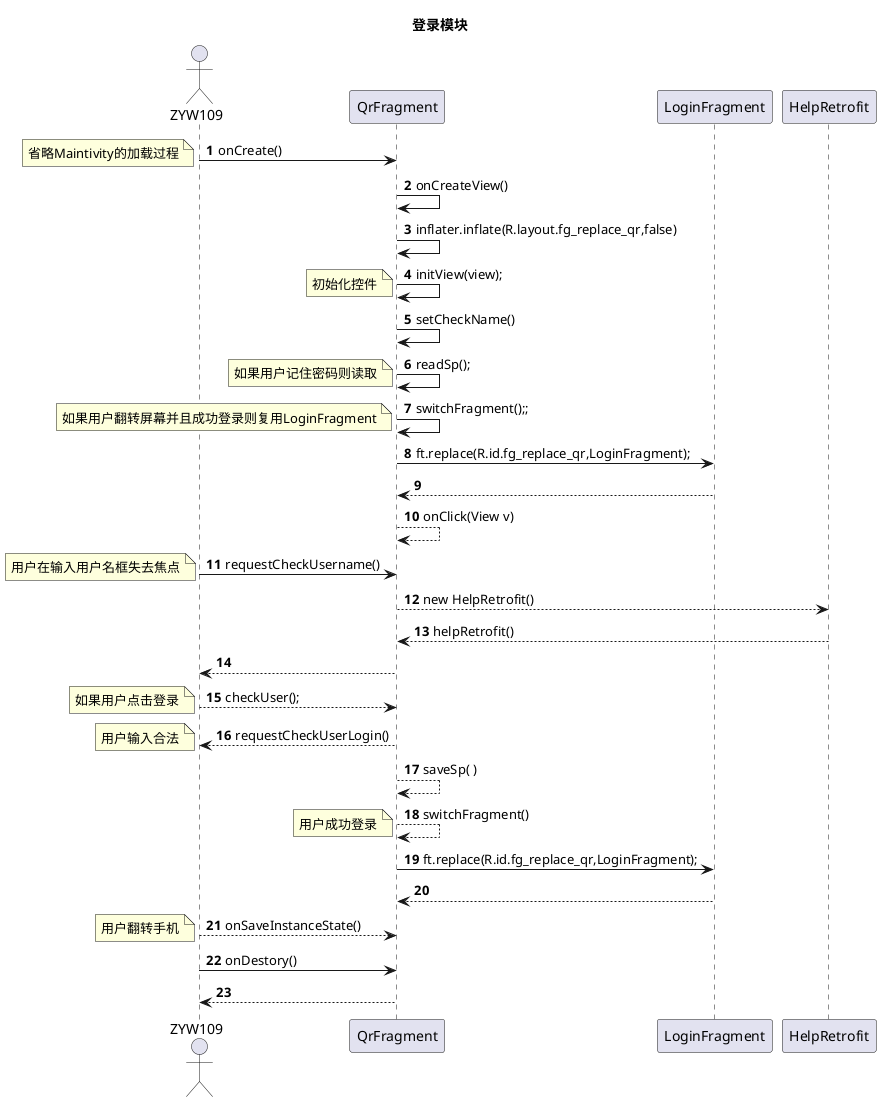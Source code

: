 @startuml
actor ZYW109
title 登录模块
autonumber
ZYW109 -> QrFragment:onCreate()
note left: 省略Maintivity的加载过程
QrFragment -> QrFragment:onCreateView()
QrFragment -> QrFragment:inflater.inflate(R.layout.fg_replace_qr,false)
QrFragment -> QrFragment:initView(view);
note left: 初始化控件
QrFragment -> QrFragment:setCheckName()
QrFragment -> QrFragment: readSp();
note left:如果用户记住密码则读取
QrFragment -> QrFragment:switchFragment();;
note left:如果用户翻转屏幕并且成功登录则复用LoginFragment
QrFragment -> LoginFragment:ft.replace(R.id.fg_replace_qr,LoginFragment);
LoginFragment --> QrFragment:
QrFragment --> QrFragment:onClick(View v)
ZYW109 -> QrFragment: requestCheckUsername()
note left:用户在输入用户名框失去焦点
QrFragment --> HelpRetrofit:new HelpRetrofit()
HelpRetrofit --> QrFragment:helpRetrofit()
QrFragment --> ZYW109:
ZYW109 --> QrFragment: checkUser();
note left:如果用户点击登录
QrFragment --> ZYW109: requestCheckUserLogin()
note left:用户输入合法
QrFragment --> QrFragment:saveSp( )
QrFragment --> QrFragment:switchFragment()
note left:用户成功登录
QrFragment -> LoginFragment:ft.replace(R.id.fg_replace_qr,LoginFragment);
LoginFragment --> QrFragment:
ZYW109 --> QrFragment:onSaveInstanceState()
note left: 用户翻转手机
ZYW109 -> QrFragment:onDestory()
QrFragment --> ZYW109:
@enduml